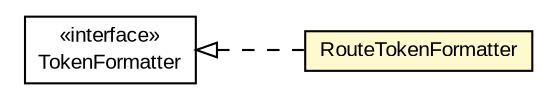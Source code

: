 #!/usr/local/bin/dot
#
# Class diagram 
# Generated by UMLGraph version R5_6-24-gf6e263 (http://www.umlgraph.org/)
#

digraph G {
	edge [fontname="arial",fontsize=10,labelfontname="arial",labelfontsize=10];
	node [fontname="arial",fontsize=10,shape=plaintext];
	nodesep=0.25;
	ranksep=0.5;
	rankdir=LR;
	// com.gwtplatform.mvp.shared.proxy.TokenFormatter
	c473221 [label=<<table title="com.gwtplatform.mvp.shared.proxy.TokenFormatter" border="0" cellborder="1" cellspacing="0" cellpadding="2" port="p" href="./TokenFormatter.html">
		<tr><td><table border="0" cellspacing="0" cellpadding="1">
<tr><td align="center" balign="center"> &#171;interface&#187; </td></tr>
<tr><td align="center" balign="center"> TokenFormatter </td></tr>
		</table></td></tr>
		</table>>, URL="./TokenFormatter.html", fontname="arial", fontcolor="black", fontsize=10.0];
	// com.gwtplatform.mvp.shared.proxy.RouteTokenFormatter
	c473223 [label=<<table title="com.gwtplatform.mvp.shared.proxy.RouteTokenFormatter" border="0" cellborder="1" cellspacing="0" cellpadding="2" port="p" bgcolor="lemonChiffon" href="./RouteTokenFormatter.html">
		<tr><td><table border="0" cellspacing="0" cellpadding="1">
<tr><td align="center" balign="center"> RouteTokenFormatter </td></tr>
		</table></td></tr>
		</table>>, URL="./RouteTokenFormatter.html", fontname="arial", fontcolor="black", fontsize=10.0];
	//com.gwtplatform.mvp.shared.proxy.RouteTokenFormatter implements com.gwtplatform.mvp.shared.proxy.TokenFormatter
	c473221:p -> c473223:p [dir=back,arrowtail=empty,style=dashed];
}

